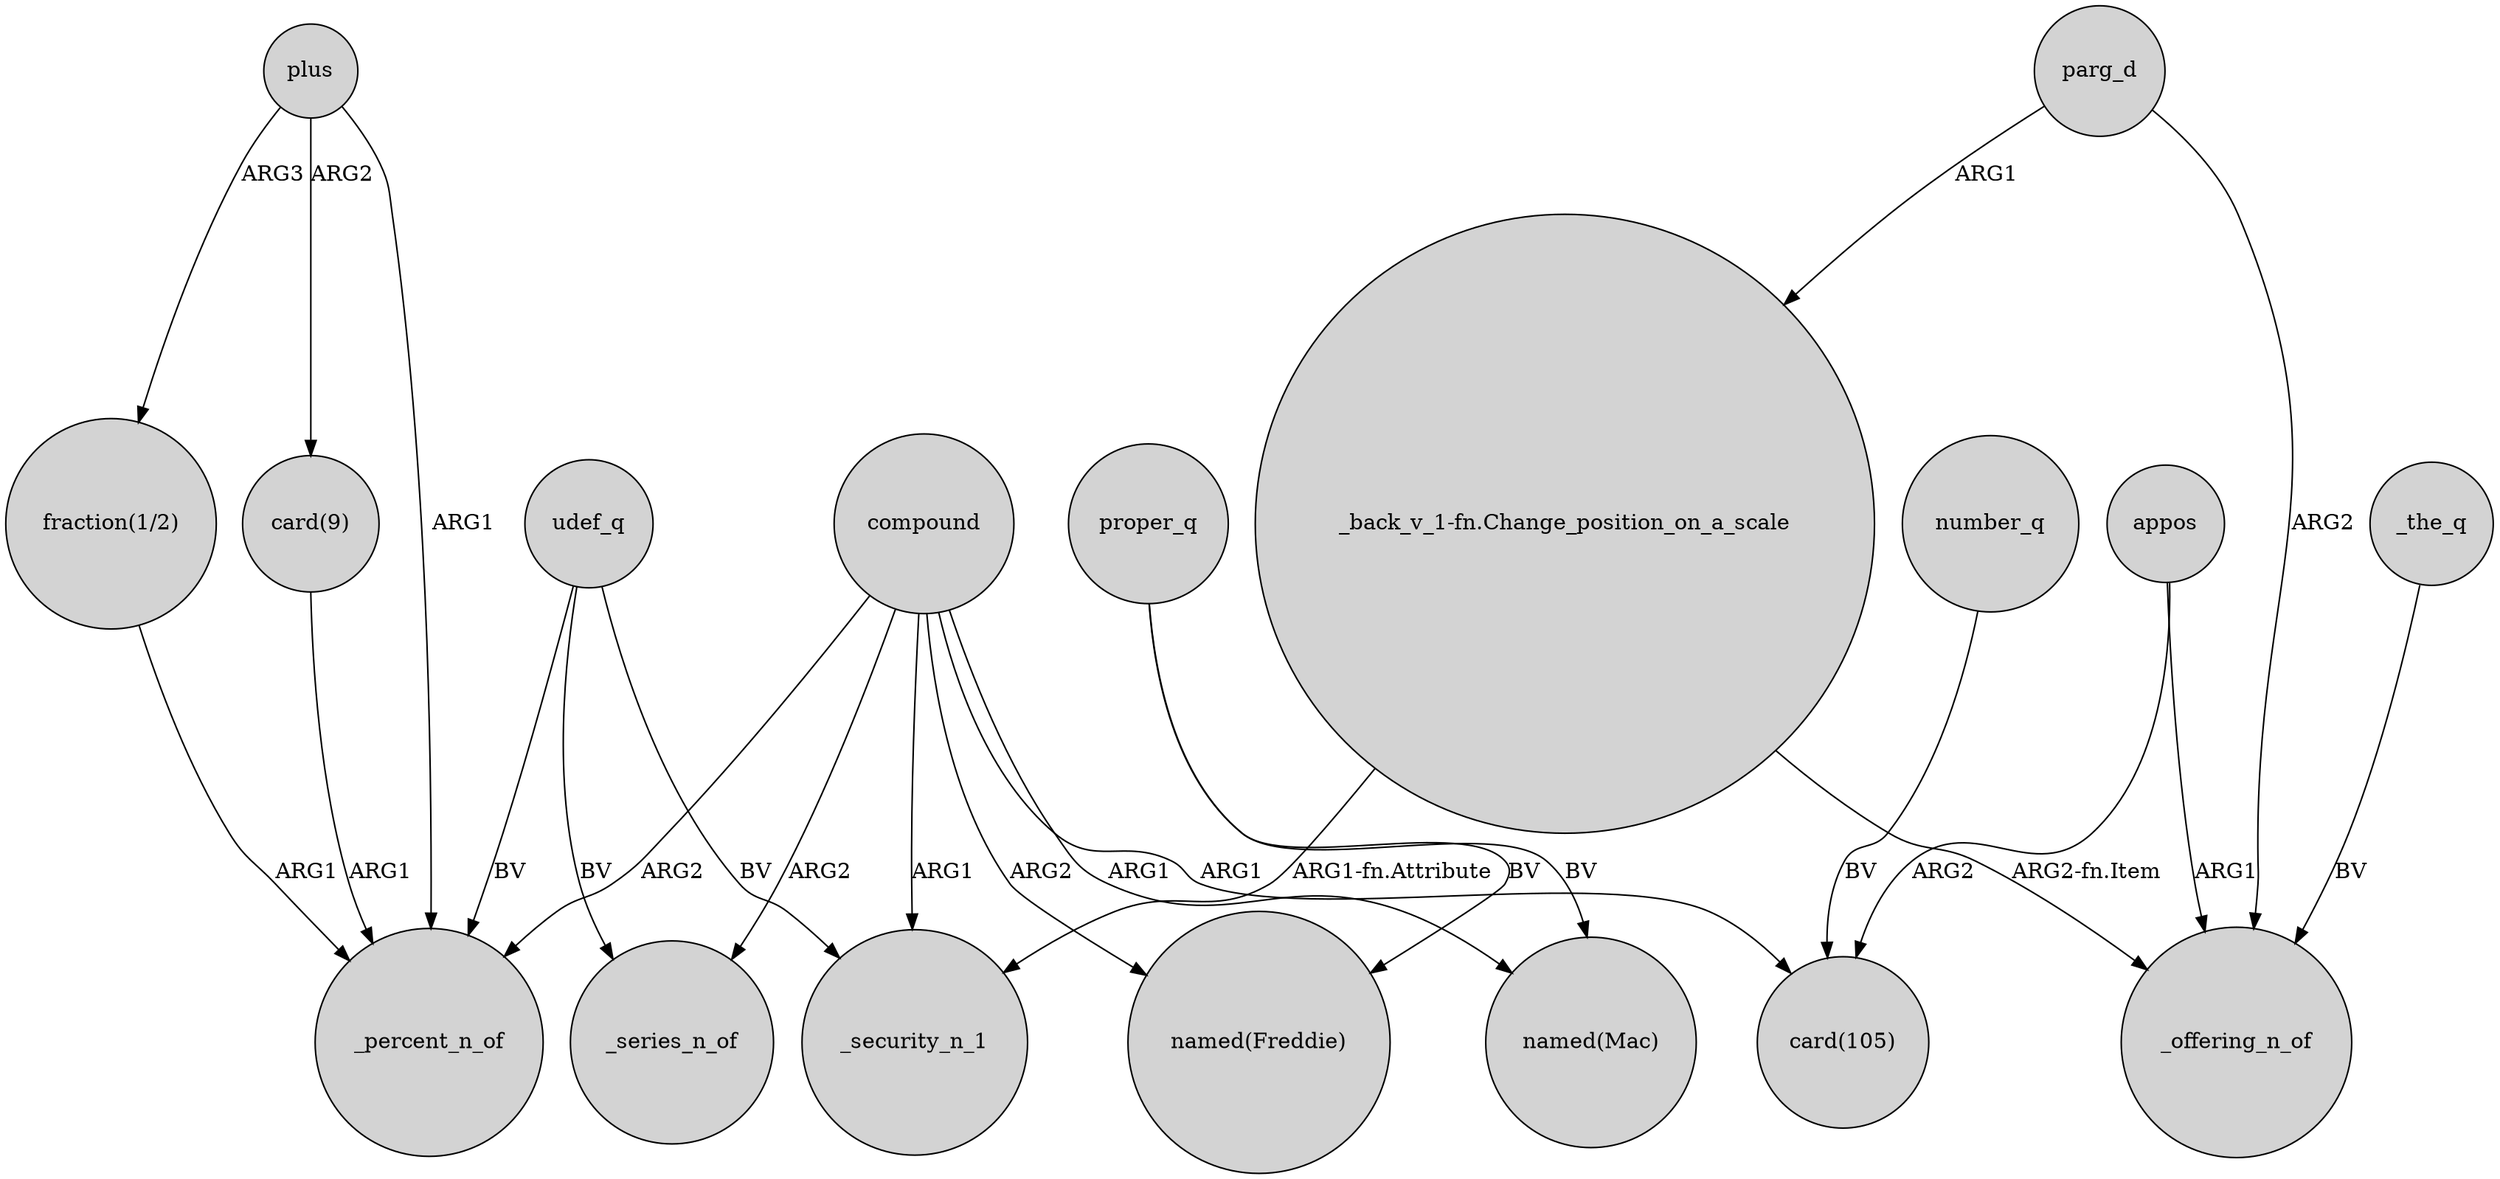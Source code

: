 digraph {
	node [shape=circle style=filled]
	plus -> "card(9)" [label=ARG2]
	compound -> "card(105)" [label=ARG1]
	"_back_v_1-fn.Change_position_on_a_scale" -> _offering_n_of [label="ARG2-fn.Item"]
	appos -> _offering_n_of [label=ARG1]
	"card(9)" -> _percent_n_of [label=ARG1]
	appos -> "card(105)" [label=ARG2]
	compound -> "named(Freddie)" [label=ARG2]
	proper_q -> "named(Freddie)" [label=BV]
	udef_q -> _security_n_1 [label=BV]
	number_q -> "card(105)" [label=BV]
	udef_q -> _series_n_of [label=BV]
	plus -> _percent_n_of [label=ARG1]
	compound -> _security_n_1 [label=ARG1]
	"fraction(1/2)" -> _percent_n_of [label=ARG1]
	udef_q -> _percent_n_of [label=BV]
	compound -> _percent_n_of [label=ARG2]
	parg_d -> "_back_v_1-fn.Change_position_on_a_scale" [label=ARG1]
	_the_q -> _offering_n_of [label=BV]
	compound -> "named(Mac)" [label=ARG1]
	parg_d -> _offering_n_of [label=ARG2]
	compound -> _series_n_of [label=ARG2]
	proper_q -> "named(Mac)" [label=BV]
	"_back_v_1-fn.Change_position_on_a_scale" -> _security_n_1 [label="ARG1-fn.Attribute"]
	plus -> "fraction(1/2)" [label=ARG3]
}
